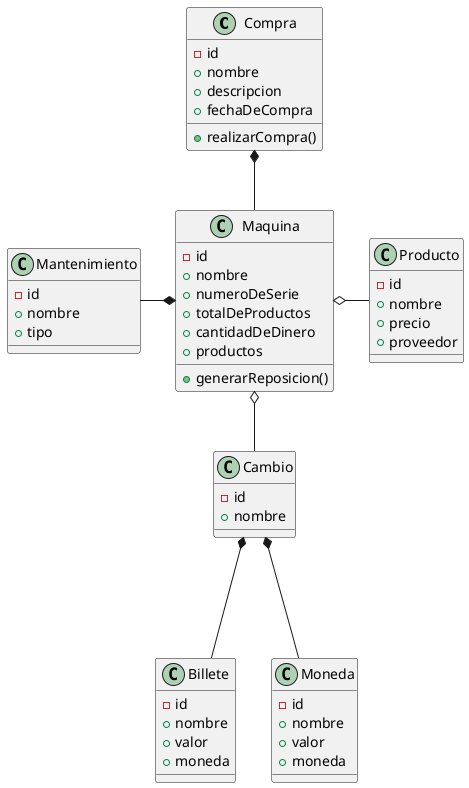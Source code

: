@startuml modelo-de-dominio
class Compra {
    - id
    + nombre
    + descripcion
    + fechaDeCompra

    + realizarCompra()
}

class Maquina {
    - id
    + nombre
    + numeroDeSerie
    + totalDeProductos
    + cantidadDeDinero
    + productos

    + generarReposicion()
}

class Billete {
    - id
    + nombre
    + valor
    + moneda
}

class Moneda {
    - id
    + nombre
    + valor
    + moneda
}

class Producto {
    - id
    + nombre
    + precio
    + proveedor
}

class Cambio {
    - id
    + nombre
}

class Mantenimiento  {
    - id
    + nombre
    + tipo
}

Maquina -u-* Compra
Maquina *--l Mantenimiento
Maquina o-- Cambio
Maquina o---r Producto

Cambio *--- Billete
Cambio *--- Moneda
@enduml